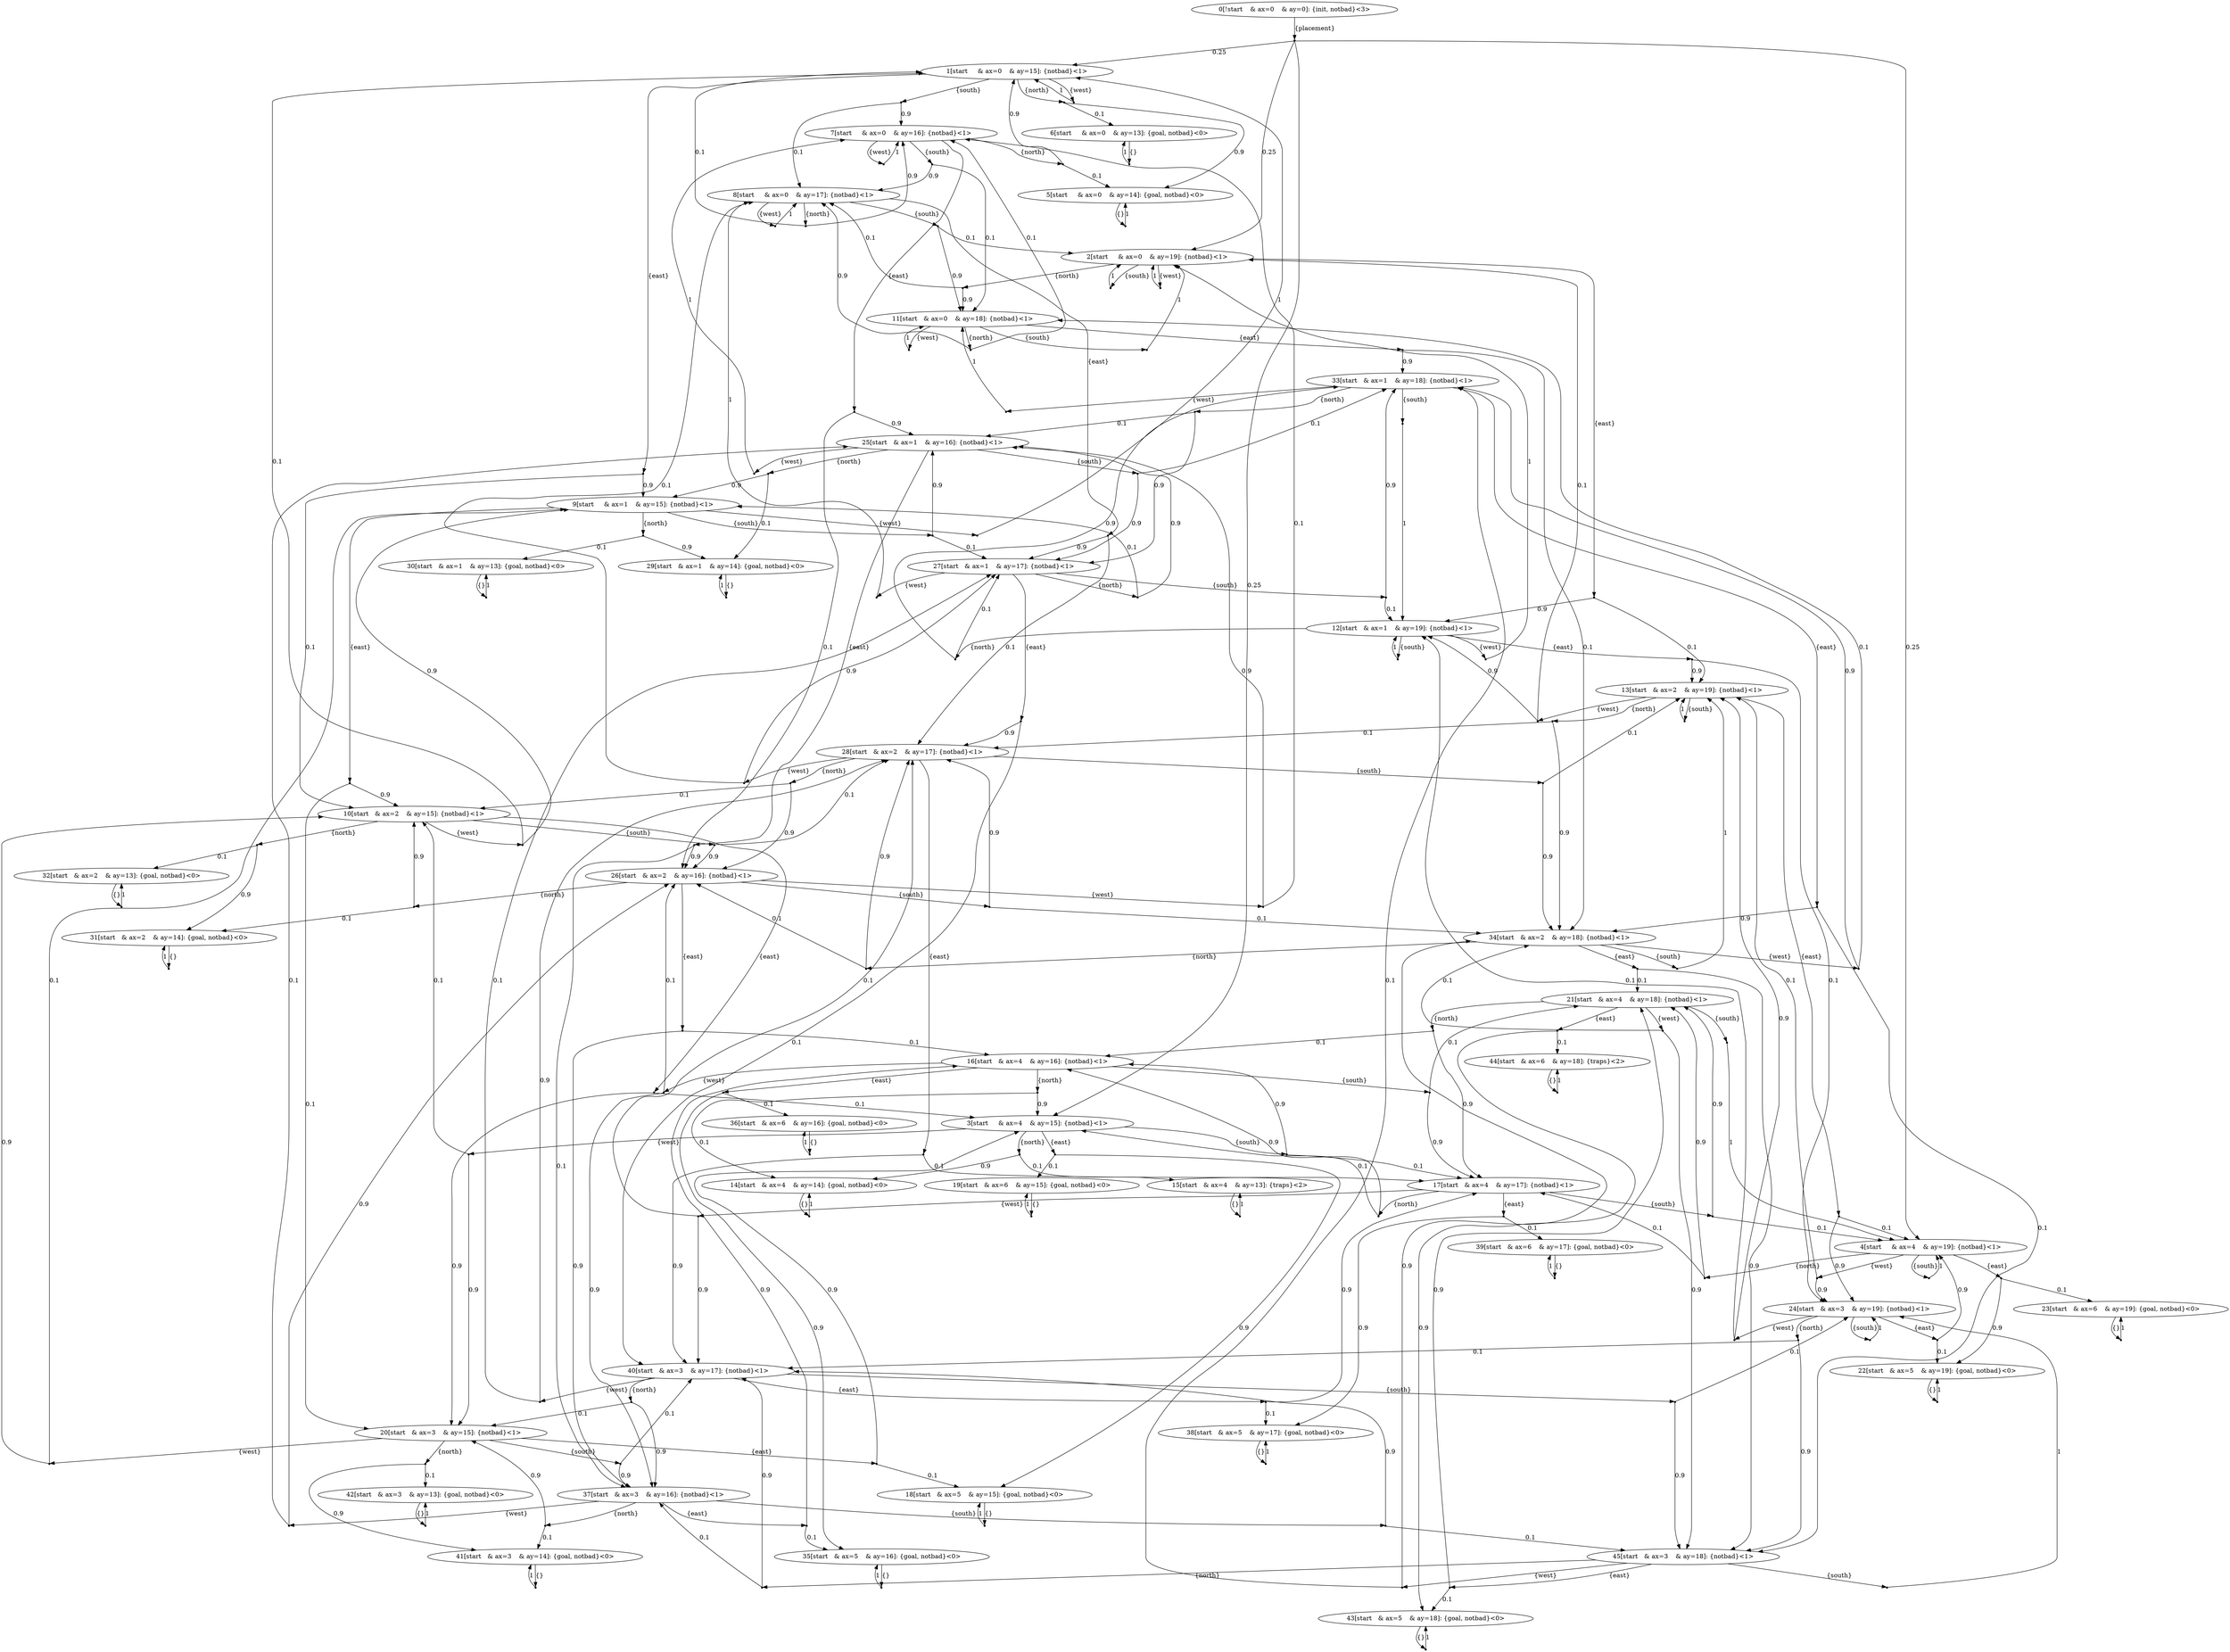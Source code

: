 digraph model {
	0 [ label = "0[!start	& ax=0	& ay=0]: {init, notbad}<3>" ];
	1 [ label = "1[start	& ax=0	& ay=15]: {notbad}<1>" ];
	2 [ label = "2[start	& ax=0	& ay=19]: {notbad}<1>" ];
	3 [ label = "3[start	& ax=4	& ay=15]: {notbad}<1>" ];
	4 [ label = "4[start	& ax=4	& ay=19]: {notbad}<1>" ];
	5 [ label = "5[start	& ax=0	& ay=14]: {goal, notbad}<0>" ];
	6 [ label = "6[start	& ax=0	& ay=13]: {goal, notbad}<0>" ];
	7 [ label = "7[start	& ax=0	& ay=16]: {notbad}<1>" ];
	8 [ label = "8[start	& ax=0	& ay=17]: {notbad}<1>" ];
	9 [ label = "9[start	& ax=1	& ay=15]: {notbad}<1>" ];
	10 [ label = "10[start	& ax=2	& ay=15]: {notbad}<1>" ];
	11 [ label = "11[start	& ax=0	& ay=18]: {notbad}<1>" ];
	12 [ label = "12[start	& ax=1	& ay=19]: {notbad}<1>" ];
	13 [ label = "13[start	& ax=2	& ay=19]: {notbad}<1>" ];
	14 [ label = "14[start	& ax=4	& ay=14]: {goal, notbad}<0>" ];
	15 [ label = "15[start	& ax=4	& ay=13]: {traps}<2>" ];
	16 [ label = "16[start	& ax=4	& ay=16]: {notbad}<1>" ];
	17 [ label = "17[start	& ax=4	& ay=17]: {notbad}<1>" ];
	18 [ label = "18[start	& ax=5	& ay=15]: {goal, notbad}<0>" ];
	19 [ label = "19[start	& ax=6	& ay=15]: {goal, notbad}<0>" ];
	20 [ label = "20[start	& ax=3	& ay=15]: {notbad}<1>" ];
	21 [ label = "21[start	& ax=4	& ay=18]: {notbad}<1>" ];
	22 [ label = "22[start	& ax=5	& ay=19]: {goal, notbad}<0>" ];
	23 [ label = "23[start	& ax=6	& ay=19]: {goal, notbad}<0>" ];
	24 [ label = "24[start	& ax=3	& ay=19]: {notbad}<1>" ];
	25 [ label = "25[start	& ax=1	& ay=16]: {notbad}<1>" ];
	26 [ label = "26[start	& ax=2	& ay=16]: {notbad}<1>" ];
	27 [ label = "27[start	& ax=1	& ay=17]: {notbad}<1>" ];
	28 [ label = "28[start	& ax=2	& ay=17]: {notbad}<1>" ];
	29 [ label = "29[start	& ax=1	& ay=14]: {goal, notbad}<0>" ];
	30 [ label = "30[start	& ax=1	& ay=13]: {goal, notbad}<0>" ];
	31 [ label = "31[start	& ax=2	& ay=14]: {goal, notbad}<0>" ];
	32 [ label = "32[start	& ax=2	& ay=13]: {goal, notbad}<0>" ];
	33 [ label = "33[start	& ax=1	& ay=18]: {notbad}<1>" ];
	34 [ label = "34[start	& ax=2	& ay=18]: {notbad}<1>" ];
	35 [ label = "35[start	& ax=5	& ay=16]: {goal, notbad}<0>" ];
	36 [ label = "36[start	& ax=6	& ay=16]: {goal, notbad}<0>" ];
	37 [ label = "37[start	& ax=3	& ay=16]: {notbad}<1>" ];
	38 [ label = "38[start	& ax=5	& ay=17]: {goal, notbad}<0>" ];
	39 [ label = "39[start	& ax=6	& ay=17]: {goal, notbad}<0>" ];
	40 [ label = "40[start	& ax=3	& ay=17]: {notbad}<1>" ];
	41 [ label = "41[start	& ax=3	& ay=14]: {goal, notbad}<0>" ];
	42 [ label = "42[start	& ax=3	& ay=13]: {goal, notbad}<0>" ];
	43 [ label = "43[start	& ax=5	& ay=18]: {goal, notbad}<0>" ];
	44 [ label = "44[start	& ax=6	& ay=18]: {traps}<2>" ];
	45 [ label = "45[start	& ax=3	& ay=18]: {notbad}<1>" ];
	"0c0" [shape = "point"];
	0 -> "0c0" [ label = "{placement}"]
;
	"0c0" -> 1 [ label= "0.25" ];
	"0c0" -> 2 [ label= "0.25" ];
	"0c0" -> 3 [ label= "0.25" ];
	"0c0" -> 4 [ label= "0.25" ];
	"1c0" [shape = "point"];
	1 -> "1c0" [ label = "{north}"]
;
	"1c0" -> 5 [ label= "0.9" ];
	"1c0" -> 6 [ label= "0.1" ];
	"1c1" [shape = "point"];
	1 -> "1c1" [ label = "{south}"]
;
	"1c1" -> 7 [ label= "0.9" ];
	"1c1" -> 8 [ label= "0.1" ];
	"1c2" [shape = "point"];
	1 -> "1c2" [ label = "{east}"]
;
	"1c2" -> 9 [ label= "0.9" ];
	"1c2" -> 10 [ label= "0.1" ];
	"1c3" [shape = "point"];
	1 -> "1c3" [ label = "{west}"]
;
	"1c3" -> 1 [ label= "1" ];
	"2c0" [shape = "point"];
	2 -> "2c0" [ label = "{north}"]
;
	"2c0" -> 8 [ label= "0.1" ];
	"2c0" -> 11 [ label= "0.9" ];
	"2c1" [shape = "point"];
	2 -> "2c1" [ label = "{south}"]
;
	"2c1" -> 2 [ label= "1" ];
	"2c2" [shape = "point"];
	2 -> "2c2" [ label = "{east}"]
;
	"2c2" -> 12 [ label= "0.9" ];
	"2c2" -> 13 [ label= "0.1" ];
	"2c3" [shape = "point"];
	2 -> "2c3" [ label = "{west}"]
;
	"2c3" -> 2 [ label= "1" ];
	"3c0" [shape = "point"];
	3 -> "3c0" [ label = "{north}"]
;
	"3c0" -> 14 [ label= "0.9" ];
	"3c0" -> 15 [ label= "0.1" ];
	"3c1" [shape = "point"];
	3 -> "3c1" [ label = "{south}"]
;
	"3c1" -> 16 [ label= "0.9" ];
	"3c1" -> 17 [ label= "0.1" ];
	"3c2" [shape = "point"];
	3 -> "3c2" [ label = "{east}"]
;
	"3c2" -> 18 [ label= "0.9" ];
	"3c2" -> 19 [ label= "0.1" ];
	"3c3" [shape = "point"];
	3 -> "3c3" [ label = "{west}"]
;
	"3c3" -> 10 [ label= "0.1" ];
	"3c3" -> 20 [ label= "0.9" ];
	"4c0" [shape = "point"];
	4 -> "4c0" [ label = "{north}"]
;
	"4c0" -> 17 [ label= "0.1" ];
	"4c0" -> 21 [ label= "0.9" ];
	"4c1" [shape = "point"];
	4 -> "4c1" [ label = "{south}"]
;
	"4c1" -> 4 [ label= "1" ];
	"4c2" [shape = "point"];
	4 -> "4c2" [ label = "{east}"]
;
	"4c2" -> 22 [ label= "0.9" ];
	"4c2" -> 23 [ label= "0.1" ];
	"4c3" [shape = "point"];
	4 -> "4c3" [ label = "{west}"]
;
	"4c3" -> 13 [ label= "0.1" ];
	"4c3" -> 24 [ label= "0.9" ];
	"5c0" [shape = "point"];
	5 -> "5c0" [ label = "{}"]
;
	"5c0" -> 5 [ label= "1" ];
	"6c0" [shape = "point"];
	6 -> "6c0" [ label = "{}"]
;
	"6c0" -> 6 [ label= "1" ];
	"7c0" [shape = "point"];
	7 -> "7c0" [ label = "{north}"]
;
	"7c0" -> 1 [ label= "0.9" ];
	"7c0" -> 5 [ label= "0.1" ];
	"7c1" [shape = "point"];
	7 -> "7c1" [ label = "{south}"]
;
	"7c1" -> 8 [ label= "0.9" ];
	"7c1" -> 11 [ label= "0.1" ];
	"7c2" [shape = "point"];
	7 -> "7c2" [ label = "{east}"]
;
	"7c2" -> 25 [ label= "0.9" ];
	"7c2" -> 26 [ label= "0.1" ];
	"7c3" [shape = "point"];
	7 -> "7c3" [ label = "{west}"]
;
	"7c3" -> 7 [ label= "1" ];
	"8c0" [shape = "point"];
	8 -> "8c0" [ label = "{north}"]
;
	"8c0" -> 1 [ label= "0.1" ];
	"8c0" -> 7 [ label= "0.9" ];
	"8c1" [shape = "point"];
	8 -> "8c1" [ label = "{south}"]
;
	"8c1" -> 2 [ label= "0.1" ];
	"8c1" -> 11 [ label= "0.9" ];
	"8c2" [shape = "point"];
	8 -> "8c2" [ label = "{east}"]
;
	"8c2" -> 27 [ label= "0.9" ];
	"8c2" -> 28 [ label= "0.1" ];
	"8c3" [shape = "point"];
	8 -> "8c3" [ label = "{west}"]
;
	"8c3" -> 8 [ label= "1" ];
	"9c0" [shape = "point"];
	9 -> "9c0" [ label = "{north}"]
;
	"9c0" -> 29 [ label= "0.9" ];
	"9c0" -> 30 [ label= "0.1" ];
	"9c1" [shape = "point"];
	9 -> "9c1" [ label = "{south}"]
;
	"9c1" -> 25 [ label= "0.9" ];
	"9c1" -> 27 [ label= "0.1" ];
	"9c2" [shape = "point"];
	9 -> "9c2" [ label = "{east}"]
;
	"9c2" -> 10 [ label= "0.9" ];
	"9c2" -> 20 [ label= "0.1" ];
	"9c3" [shape = "point"];
	9 -> "9c3" [ label = "{west}"]
;
	"9c3" -> 1 [ label= "1" ];
	"10c0" [shape = "point"];
	10 -> "10c0" [ label = "{north}"]
;
	"10c0" -> 31 [ label= "0.9" ];
	"10c0" -> 32 [ label= "0.1" ];
	"10c1" [shape = "point"];
	10 -> "10c1" [ label = "{south}"]
;
	"10c1" -> 26 [ label= "0.9" ];
	"10c1" -> 28 [ label= "0.1" ];
	"10c2" [shape = "point"];
	10 -> "10c2" [ label = "{east}"]
;
	"10c2" -> 3 [ label= "0.1" ];
	"10c2" -> 20 [ label= "0.9" ];
	"10c3" [shape = "point"];
	10 -> "10c3" [ label = "{west}"]
;
	"10c3" -> 1 [ label= "0.1" ];
	"10c3" -> 9 [ label= "0.9" ];
	"11c0" [shape = "point"];
	11 -> "11c0" [ label = "{north}"]
;
	"11c0" -> 7 [ label= "0.1" ];
	"11c0" -> 8 [ label= "0.9" ];
	"11c1" [shape = "point"];
	11 -> "11c1" [ label = "{south}"]
;
	"11c1" -> 2 [ label= "1" ];
	"11c2" [shape = "point"];
	11 -> "11c2" [ label = "{east}"]
;
	"11c2" -> 33 [ label= "0.9" ];
	"11c2" -> 34 [ label= "0.1" ];
	"11c3" [shape = "point"];
	11 -> "11c3" [ label = "{west}"]
;
	"11c3" -> 11 [ label= "1" ];
	"12c0" [shape = "point"];
	12 -> "12c0" [ label = "{north}"]
;
	"12c0" -> 27 [ label= "0.1" ];
	"12c0" -> 33 [ label= "0.9" ];
	"12c1" [shape = "point"];
	12 -> "12c1" [ label = "{south}"]
;
	"12c1" -> 12 [ label= "1" ];
	"12c2" [shape = "point"];
	12 -> "12c2" [ label = "{east}"]
;
	"12c2" -> 13 [ label= "0.9" ];
	"12c2" -> 24 [ label= "0.1" ];
	"12c3" [shape = "point"];
	12 -> "12c3" [ label = "{west}"]
;
	"12c3" -> 2 [ label= "1" ];
	"13c0" [shape = "point"];
	13 -> "13c0" [ label = "{north}"]
;
	"13c0" -> 28 [ label= "0.1" ];
	"13c0" -> 34 [ label= "0.9" ];
	"13c1" [shape = "point"];
	13 -> "13c1" [ label = "{south}"]
;
	"13c1" -> 13 [ label= "1" ];
	"13c2" [shape = "point"];
	13 -> "13c2" [ label = "{east}"]
;
	"13c2" -> 4 [ label= "0.1" ];
	"13c2" -> 24 [ label= "0.9" ];
	"13c3" [shape = "point"];
	13 -> "13c3" [ label = "{west}"]
;
	"13c3" -> 2 [ label= "0.1" ];
	"13c3" -> 12 [ label= "0.9" ];
	"14c0" [shape = "point"];
	14 -> "14c0" [ label = "{}"]
;
	"14c0" -> 14 [ label= "1" ];
	"15c0" [shape = "point"];
	15 -> "15c0" [ label = "{}"]
;
	"15c0" -> 15 [ label= "1" ];
	"16c0" [shape = "point"];
	16 -> "16c0" [ label = "{north}"]
;
	"16c0" -> 3 [ label= "0.9" ];
	"16c0" -> 14 [ label= "0.1" ];
	"16c1" [shape = "point"];
	16 -> "16c1" [ label = "{south}"]
;
	"16c1" -> 17 [ label= "0.9" ];
	"16c1" -> 21 [ label= "0.1" ];
	"16c2" [shape = "point"];
	16 -> "16c2" [ label = "{east}"]
;
	"16c2" -> 35 [ label= "0.9" ];
	"16c2" -> 36 [ label= "0.1" ];
	"16c3" [shape = "point"];
	16 -> "16c3" [ label = "{west}"]
;
	"16c3" -> 26 [ label= "0.1" ];
	"16c3" -> 37 [ label= "0.9" ];
	"17c0" [shape = "point"];
	17 -> "17c0" [ label = "{north}"]
;
	"17c0" -> 3 [ label= "0.1" ];
	"17c0" -> 16 [ label= "0.9" ];
	"17c1" [shape = "point"];
	17 -> "17c1" [ label = "{south}"]
;
	"17c1" -> 4 [ label= "0.1" ];
	"17c1" -> 21 [ label= "0.9" ];
	"17c2" [shape = "point"];
	17 -> "17c2" [ label = "{east}"]
;
	"17c2" -> 38 [ label= "0.9" ];
	"17c2" -> 39 [ label= "0.1" ];
	"17c3" [shape = "point"];
	17 -> "17c3" [ label = "{west}"]
;
	"17c3" -> 28 [ label= "0.1" ];
	"17c3" -> 40 [ label= "0.9" ];
	"18c0" [shape = "point"];
	18 -> "18c0" [ label = "{}"]
;
	"18c0" -> 18 [ label= "1" ];
	"19c0" [shape = "point"];
	19 -> "19c0" [ label = "{}"]
;
	"19c0" -> 19 [ label= "1" ];
	"20c0" [shape = "point"];
	20 -> "20c0" [ label = "{north}"]
;
	"20c0" -> 41 [ label= "0.9" ];
	"20c0" -> 42 [ label= "0.1" ];
	"20c1" [shape = "point"];
	20 -> "20c1" [ label = "{south}"]
;
	"20c1" -> 37 [ label= "0.9" ];
	"20c1" -> 40 [ label= "0.1" ];
	"20c2" [shape = "point"];
	20 -> "20c2" [ label = "{east}"]
;
	"20c2" -> 3 [ label= "0.9" ];
	"20c2" -> 18 [ label= "0.1" ];
	"20c3" [shape = "point"];
	20 -> "20c3" [ label = "{west}"]
;
	"20c3" -> 9 [ label= "0.1" ];
	"20c3" -> 10 [ label= "0.9" ];
	"21c0" [shape = "point"];
	21 -> "21c0" [ label = "{north}"]
;
	"21c0" -> 16 [ label= "0.1" ];
	"21c0" -> 17 [ label= "0.9" ];
	"21c1" [shape = "point"];
	21 -> "21c1" [ label = "{south}"]
;
	"21c1" -> 4 [ label= "1" ];
	"21c2" [shape = "point"];
	21 -> "21c2" [ label = "{east}"]
;
	"21c2" -> 43 [ label= "0.9" ];
	"21c2" -> 44 [ label= "0.1" ];
	"21c3" [shape = "point"];
	21 -> "21c3" [ label = "{west}"]
;
	"21c3" -> 34 [ label= "0.1" ];
	"21c3" -> 45 [ label= "0.9" ];
	"22c0" [shape = "point"];
	22 -> "22c0" [ label = "{}"]
;
	"22c0" -> 22 [ label= "1" ];
	"23c0" [shape = "point"];
	23 -> "23c0" [ label = "{}"]
;
	"23c0" -> 23 [ label= "1" ];
	"24c0" [shape = "point"];
	24 -> "24c0" [ label = "{north}"]
;
	"24c0" -> 40 [ label= "0.1" ];
	"24c0" -> 45 [ label= "0.9" ];
	"24c1" [shape = "point"];
	24 -> "24c1" [ label = "{south}"]
;
	"24c1" -> 24 [ label= "1" ];
	"24c2" [shape = "point"];
	24 -> "24c2" [ label = "{east}"]
;
	"24c2" -> 4 [ label= "0.9" ];
	"24c2" -> 22 [ label= "0.1" ];
	"24c3" [shape = "point"];
	24 -> "24c3" [ label = "{west}"]
;
	"24c3" -> 12 [ label= "0.1" ];
	"24c3" -> 13 [ label= "0.9" ];
	"25c0" [shape = "point"];
	25 -> "25c0" [ label = "{north}"]
;
	"25c0" -> 9 [ label= "0.9" ];
	"25c0" -> 29 [ label= "0.1" ];
	"25c1" [shape = "point"];
	25 -> "25c1" [ label = "{south}"]
;
	"25c1" -> 27 [ label= "0.9" ];
	"25c1" -> 33 [ label= "0.1" ];
	"25c2" [shape = "point"];
	25 -> "25c2" [ label = "{east}"]
;
	"25c2" -> 26 [ label= "0.9" ];
	"25c2" -> 37 [ label= "0.1" ];
	"25c3" [shape = "point"];
	25 -> "25c3" [ label = "{west}"]
;
	"25c3" -> 7 [ label= "1" ];
	"26c0" [shape = "point"];
	26 -> "26c0" [ label = "{north}"]
;
	"26c0" -> 10 [ label= "0.9" ];
	"26c0" -> 31 [ label= "0.1" ];
	"26c1" [shape = "point"];
	26 -> "26c1" [ label = "{south}"]
;
	"26c1" -> 28 [ label= "0.9" ];
	"26c1" -> 34 [ label= "0.1" ];
	"26c2" [shape = "point"];
	26 -> "26c2" [ label = "{east}"]
;
	"26c2" -> 16 [ label= "0.1" ];
	"26c2" -> 37 [ label= "0.9" ];
	"26c3" [shape = "point"];
	26 -> "26c3" [ label = "{west}"]
;
	"26c3" -> 7 [ label= "0.1" ];
	"26c3" -> 25 [ label= "0.9" ];
	"27c0" [shape = "point"];
	27 -> "27c0" [ label = "{north}"]
;
	"27c0" -> 9 [ label= "0.1" ];
	"27c0" -> 25 [ label= "0.9" ];
	"27c1" [shape = "point"];
	27 -> "27c1" [ label = "{south}"]
;
	"27c1" -> 12 [ label= "0.1" ];
	"27c1" -> 33 [ label= "0.9" ];
	"27c2" [shape = "point"];
	27 -> "27c2" [ label = "{east}"]
;
	"27c2" -> 28 [ label= "0.9" ];
	"27c2" -> 40 [ label= "0.1" ];
	"27c3" [shape = "point"];
	27 -> "27c3" [ label = "{west}"]
;
	"27c3" -> 8 [ label= "1" ];
	"28c0" [shape = "point"];
	28 -> "28c0" [ label = "{north}"]
;
	"28c0" -> 10 [ label= "0.1" ];
	"28c0" -> 26 [ label= "0.9" ];
	"28c1" [shape = "point"];
	28 -> "28c1" [ label = "{south}"]
;
	"28c1" -> 13 [ label= "0.1" ];
	"28c1" -> 34 [ label= "0.9" ];
	"28c2" [shape = "point"];
	28 -> "28c2" [ label = "{east}"]
;
	"28c2" -> 17 [ label= "0.1" ];
	"28c2" -> 40 [ label= "0.9" ];
	"28c3" [shape = "point"];
	28 -> "28c3" [ label = "{west}"]
;
	"28c3" -> 8 [ label= "0.1" ];
	"28c3" -> 27 [ label= "0.9" ];
	"29c0" [shape = "point"];
	29 -> "29c0" [ label = "{}"]
;
	"29c0" -> 29 [ label= "1" ];
	"30c0" [shape = "point"];
	30 -> "30c0" [ label = "{}"]
;
	"30c0" -> 30 [ label= "1" ];
	"31c0" [shape = "point"];
	31 -> "31c0" [ label = "{}"]
;
	"31c0" -> 31 [ label= "1" ];
	"32c0" [shape = "point"];
	32 -> "32c0" [ label = "{}"]
;
	"32c0" -> 32 [ label= "1" ];
	"33c0" [shape = "point"];
	33 -> "33c0" [ label = "{north}"]
;
	"33c0" -> 25 [ label= "0.1" ];
	"33c0" -> 27 [ label= "0.9" ];
	"33c1" [shape = "point"];
	33 -> "33c1" [ label = "{south}"]
;
	"33c1" -> 12 [ label= "1" ];
	"33c2" [shape = "point"];
	33 -> "33c2" [ label = "{east}"]
;
	"33c2" -> 34 [ label= "0.9" ];
	"33c2" -> 45 [ label= "0.1" ];
	"33c3" [shape = "point"];
	33 -> "33c3" [ label = "{west}"]
;
	"33c3" -> 11 [ label= "1" ];
	"34c0" [shape = "point"];
	34 -> "34c0" [ label = "{north}"]
;
	"34c0" -> 26 [ label= "0.1" ];
	"34c0" -> 28 [ label= "0.9" ];
	"34c1" [shape = "point"];
	34 -> "34c1" [ label = "{south}"]
;
	"34c1" -> 13 [ label= "1" ];
	"34c2" [shape = "point"];
	34 -> "34c2" [ label = "{east}"]
;
	"34c2" -> 21 [ label= "0.1" ];
	"34c2" -> 45 [ label= "0.9" ];
	"34c3" [shape = "point"];
	34 -> "34c3" [ label = "{west}"]
;
	"34c3" -> 11 [ label= "0.1" ];
	"34c3" -> 33 [ label= "0.9" ];
	"35c0" [shape = "point"];
	35 -> "35c0" [ label = "{}"]
;
	"35c0" -> 35 [ label= "1" ];
	"36c0" [shape = "point"];
	36 -> "36c0" [ label = "{}"]
;
	"36c0" -> 36 [ label= "1" ];
	"37c0" [shape = "point"];
	37 -> "37c0" [ label = "{north}"]
;
	"37c0" -> 20 [ label= "0.9" ];
	"37c0" -> 41 [ label= "0.1" ];
	"37c1" [shape = "point"];
	37 -> "37c1" [ label = "{south}"]
;
	"37c1" -> 40 [ label= "0.9" ];
	"37c1" -> 45 [ label= "0.1" ];
	"37c2" [shape = "point"];
	37 -> "37c2" [ label = "{east}"]
;
	"37c2" -> 16 [ label= "0.9" ];
	"37c2" -> 35 [ label= "0.1" ];
	"37c3" [shape = "point"];
	37 -> "37c3" [ label = "{west}"]
;
	"37c3" -> 25 [ label= "0.1" ];
	"37c3" -> 26 [ label= "0.9" ];
	"38c0" [shape = "point"];
	38 -> "38c0" [ label = "{}"]
;
	"38c0" -> 38 [ label= "1" ];
	"39c0" [shape = "point"];
	39 -> "39c0" [ label = "{}"]
;
	"39c0" -> 39 [ label= "1" ];
	"40c0" [shape = "point"];
	40 -> "40c0" [ label = "{north}"]
;
	"40c0" -> 20 [ label= "0.1" ];
	"40c0" -> 37 [ label= "0.9" ];
	"40c1" [shape = "point"];
	40 -> "40c1" [ label = "{south}"]
;
	"40c1" -> 24 [ label= "0.1" ];
	"40c1" -> 45 [ label= "0.9" ];
	"40c2" [shape = "point"];
	40 -> "40c2" [ label = "{east}"]
;
	"40c2" -> 17 [ label= "0.9" ];
	"40c2" -> 38 [ label= "0.1" ];
	"40c3" [shape = "point"];
	40 -> "40c3" [ label = "{west}"]
;
	"40c3" -> 27 [ label= "0.1" ];
	"40c3" -> 28 [ label= "0.9" ];
	"41c0" [shape = "point"];
	41 -> "41c0" [ label = "{}"]
;
	"41c0" -> 41 [ label= "1" ];
	"42c0" [shape = "point"];
	42 -> "42c0" [ label = "{}"]
;
	"42c0" -> 42 [ label= "1" ];
	"43c0" [shape = "point"];
	43 -> "43c0" [ label = "{}"]
;
	"43c0" -> 43 [ label= "1" ];
	"44c0" [shape = "point"];
	44 -> "44c0" [ label = "{}"]
;
	"44c0" -> 44 [ label= "1" ];
	"45c0" [shape = "point"];
	45 -> "45c0" [ label = "{north}"]
;
	"45c0" -> 37 [ label= "0.1" ];
	"45c0" -> 40 [ label= "0.9" ];
	"45c1" [shape = "point"];
	45 -> "45c1" [ label = "{south}"]
;
	"45c1" -> 24 [ label= "1" ];
	"45c2" [shape = "point"];
	45 -> "45c2" [ label = "{east}"]
;
	"45c2" -> 21 [ label= "0.9" ];
	"45c2" -> 43 [ label= "0.1" ];
	"45c3" [shape = "point"];
	45 -> "45c3" [ label = "{west}"]
;
	"45c3" -> 33 [ label= "0.1" ];
	"45c3" -> 34 [ label= "0.9" ];
}
